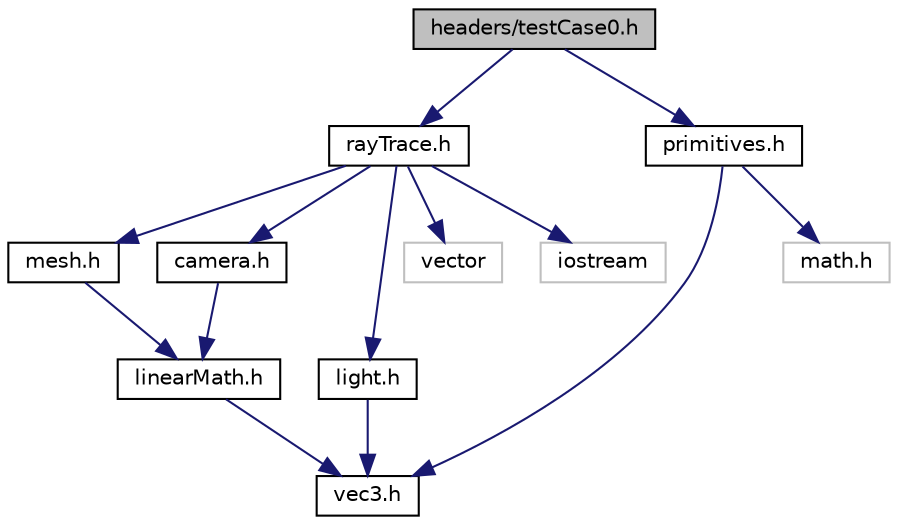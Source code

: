 digraph "headers/testCase0.h"
{
  edge [fontname="Helvetica",fontsize="10",labelfontname="Helvetica",labelfontsize="10"];
  node [fontname="Helvetica",fontsize="10",shape=record];
  Node0 [label="headers/testCase0.h",height=0.2,width=0.4,color="black", fillcolor="grey75", style="filled", fontcolor="black"];
  Node0 -> Node1 [color="midnightblue",fontsize="10",style="solid",fontname="Helvetica"];
  Node1 [label="rayTrace.h",height=0.2,width=0.4,color="black", fillcolor="white", style="filled",URL="$rayTrace_8h.html",tooltip="Exports function(s) for initializing triangles and Producing images using ray tracing. "];
  Node1 -> Node2 [color="midnightblue",fontsize="10",style="solid",fontname="Helvetica"];
  Node2 [label="mesh.h",height=0.2,width=0.4,color="black", fillcolor="white", style="filled",URL="$mesh_8h.html",tooltip="Defines a triangle class and a collTriangle class that can be calculated from an instance of triangle..."];
  Node2 -> Node3 [color="midnightblue",fontsize="10",style="solid",fontname="Helvetica"];
  Node3 [label="linearMath.h",height=0.2,width=0.4,color="black", fillcolor="white", style="filled",URL="$linearMath_8h.html"];
  Node3 -> Node4 [color="midnightblue",fontsize="10",style="solid",fontname="Helvetica"];
  Node4 [label="vec3.h",height=0.2,width=0.4,color="black", fillcolor="white", style="filled",URL="$vec3_8h.html"];
  Node1 -> Node5 [color="midnightblue",fontsize="10",style="solid",fontname="Helvetica"];
  Node5 [label="camera.h",height=0.2,width=0.4,color="black", fillcolor="white", style="filled",URL="$camera_8h.html",tooltip="Defines a camera class and exports associated functions. "];
  Node5 -> Node3 [color="midnightblue",fontsize="10",style="solid",fontname="Helvetica"];
  Node1 -> Node6 [color="midnightblue",fontsize="10",style="solid",fontname="Helvetica"];
  Node6 [label="light.h",height=0.2,width=0.4,color="black", fillcolor="white", style="filled",URL="$light_8h.html",tooltip="Defines different types of light classes. "];
  Node6 -> Node4 [color="midnightblue",fontsize="10",style="solid",fontname="Helvetica"];
  Node1 -> Node7 [color="midnightblue",fontsize="10",style="solid",fontname="Helvetica"];
  Node7 [label="vector",height=0.2,width=0.4,color="grey75", fillcolor="white", style="filled"];
  Node1 -> Node8 [color="midnightblue",fontsize="10",style="solid",fontname="Helvetica"];
  Node8 [label="iostream",height=0.2,width=0.4,color="grey75", fillcolor="white", style="filled"];
  Node0 -> Node9 [color="midnightblue",fontsize="10",style="solid",fontname="Helvetica"];
  Node9 [label="primitives.h",height=0.2,width=0.4,color="black", fillcolor="white", style="filled",URL="$primitives_8h.html",tooltip="Exports functions for generating vertices and triangles to form primitives. "];
  Node9 -> Node4 [color="midnightblue",fontsize="10",style="solid",fontname="Helvetica"];
  Node9 -> Node10 [color="midnightblue",fontsize="10",style="solid",fontname="Helvetica"];
  Node10 [label="math.h",height=0.2,width=0.4,color="grey75", fillcolor="white", style="filled"];
}
